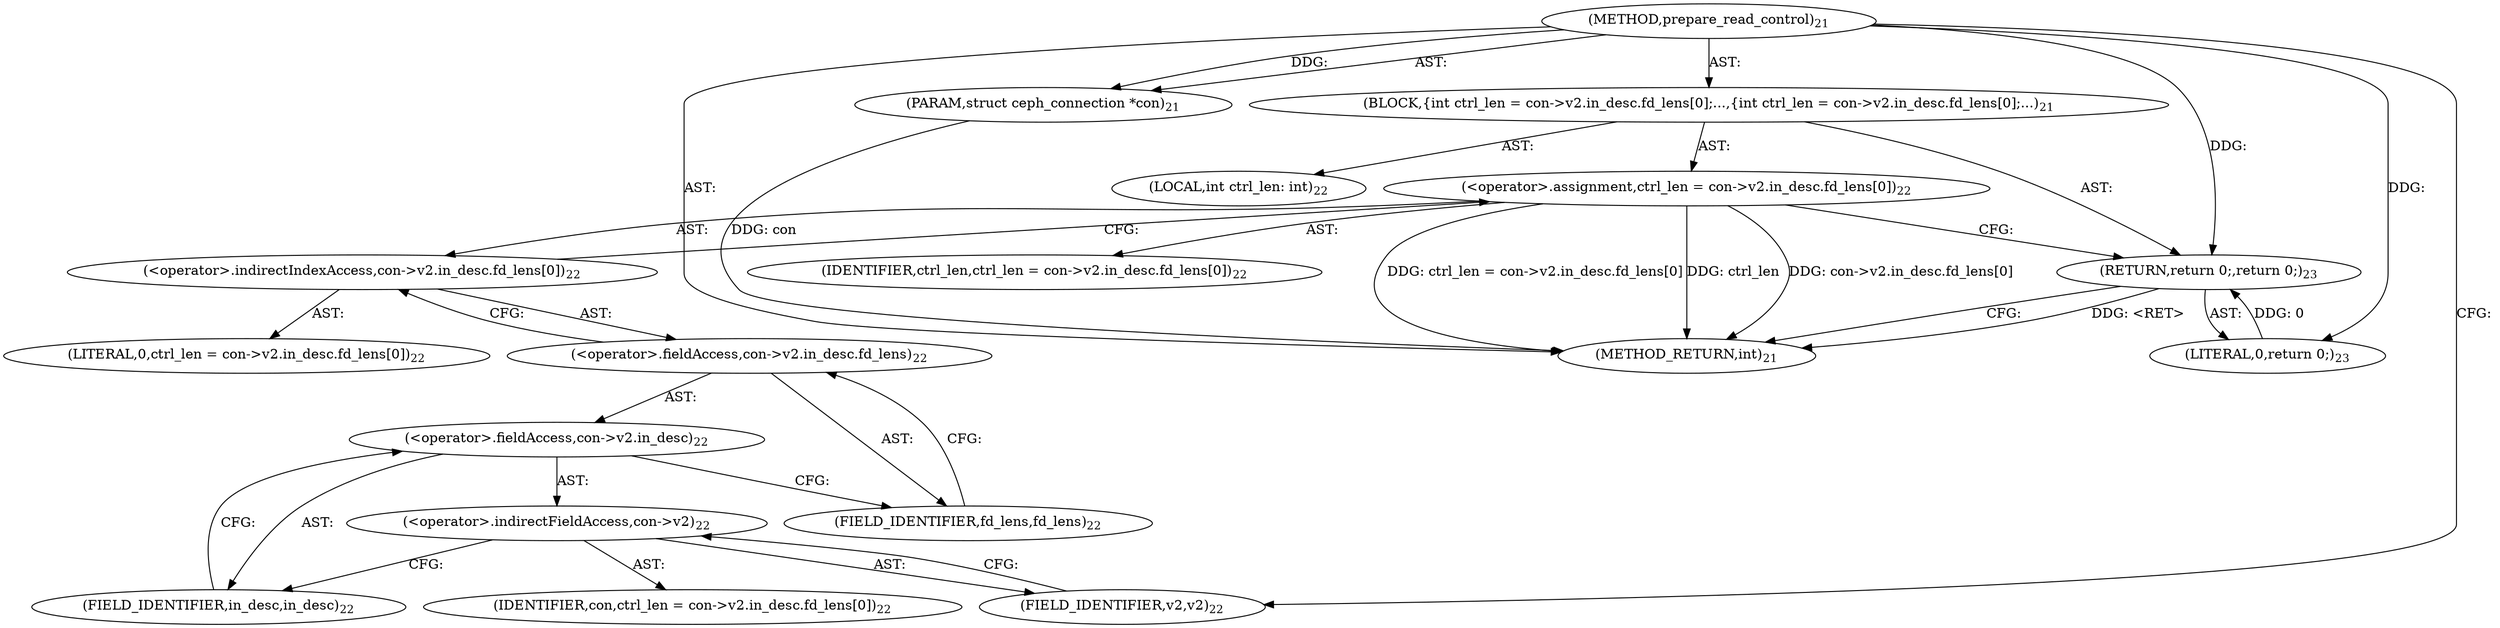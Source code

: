 digraph "prepare_read_control" {  
"40" [label = <(METHOD,prepare_read_control)<SUB>21</SUB>> ]
"41" [label = <(PARAM,struct ceph_connection *con)<SUB>21</SUB>> ]
"42" [label = <(BLOCK,{
		int ctrl_len = con-&gt;v2.in_desc.fd_lens[0];
...,{
		int ctrl_len = con-&gt;v2.in_desc.fd_lens[0];
...)<SUB>21</SUB>> ]
"43" [label = <(LOCAL,int ctrl_len: int)<SUB>22</SUB>> ]
"44" [label = <(&lt;operator&gt;.assignment,ctrl_len = con-&gt;v2.in_desc.fd_lens[0])<SUB>22</SUB>> ]
"45" [label = <(IDENTIFIER,ctrl_len,ctrl_len = con-&gt;v2.in_desc.fd_lens[0])<SUB>22</SUB>> ]
"46" [label = <(&lt;operator&gt;.indirectIndexAccess,con-&gt;v2.in_desc.fd_lens[0])<SUB>22</SUB>> ]
"47" [label = <(&lt;operator&gt;.fieldAccess,con-&gt;v2.in_desc.fd_lens)<SUB>22</SUB>> ]
"48" [label = <(&lt;operator&gt;.fieldAccess,con-&gt;v2.in_desc)<SUB>22</SUB>> ]
"49" [label = <(&lt;operator&gt;.indirectFieldAccess,con-&gt;v2)<SUB>22</SUB>> ]
"50" [label = <(IDENTIFIER,con,ctrl_len = con-&gt;v2.in_desc.fd_lens[0])<SUB>22</SUB>> ]
"51" [label = <(FIELD_IDENTIFIER,v2,v2)<SUB>22</SUB>> ]
"52" [label = <(FIELD_IDENTIFIER,in_desc,in_desc)<SUB>22</SUB>> ]
"53" [label = <(FIELD_IDENTIFIER,fd_lens,fd_lens)<SUB>22</SUB>> ]
"54" [label = <(LITERAL,0,ctrl_len = con-&gt;v2.in_desc.fd_lens[0])<SUB>22</SUB>> ]
"55" [label = <(RETURN,return 0;,return 0;)<SUB>23</SUB>> ]
"56" [label = <(LITERAL,0,return 0;)<SUB>23</SUB>> ]
"57" [label = <(METHOD_RETURN,int)<SUB>21</SUB>> ]
  "40" -> "41"  [ label = "AST: "] 
  "40" -> "42"  [ label = "AST: "] 
  "40" -> "57"  [ label = "AST: "] 
  "42" -> "43"  [ label = "AST: "] 
  "42" -> "44"  [ label = "AST: "] 
  "42" -> "55"  [ label = "AST: "] 
  "44" -> "45"  [ label = "AST: "] 
  "44" -> "46"  [ label = "AST: "] 
  "46" -> "47"  [ label = "AST: "] 
  "46" -> "54"  [ label = "AST: "] 
  "47" -> "48"  [ label = "AST: "] 
  "47" -> "53"  [ label = "AST: "] 
  "48" -> "49"  [ label = "AST: "] 
  "48" -> "52"  [ label = "AST: "] 
  "49" -> "50"  [ label = "AST: "] 
  "49" -> "51"  [ label = "AST: "] 
  "55" -> "56"  [ label = "AST: "] 
  "44" -> "55"  [ label = "CFG: "] 
  "55" -> "57"  [ label = "CFG: "] 
  "46" -> "44"  [ label = "CFG: "] 
  "47" -> "46"  [ label = "CFG: "] 
  "48" -> "53"  [ label = "CFG: "] 
  "53" -> "47"  [ label = "CFG: "] 
  "49" -> "52"  [ label = "CFG: "] 
  "52" -> "48"  [ label = "CFG: "] 
  "51" -> "49"  [ label = "CFG: "] 
  "40" -> "51"  [ label = "CFG: "] 
  "55" -> "57"  [ label = "DDG: &lt;RET&gt;"] 
  "41" -> "57"  [ label = "DDG: con"] 
  "44" -> "57"  [ label = "DDG: ctrl_len"] 
  "44" -> "57"  [ label = "DDG: con-&gt;v2.in_desc.fd_lens[0]"] 
  "44" -> "57"  [ label = "DDG: ctrl_len = con-&gt;v2.in_desc.fd_lens[0]"] 
  "40" -> "41"  [ label = "DDG: "] 
  "56" -> "55"  [ label = "DDG: 0"] 
  "40" -> "55"  [ label = "DDG: "] 
  "40" -> "56"  [ label = "DDG: "] 
}
